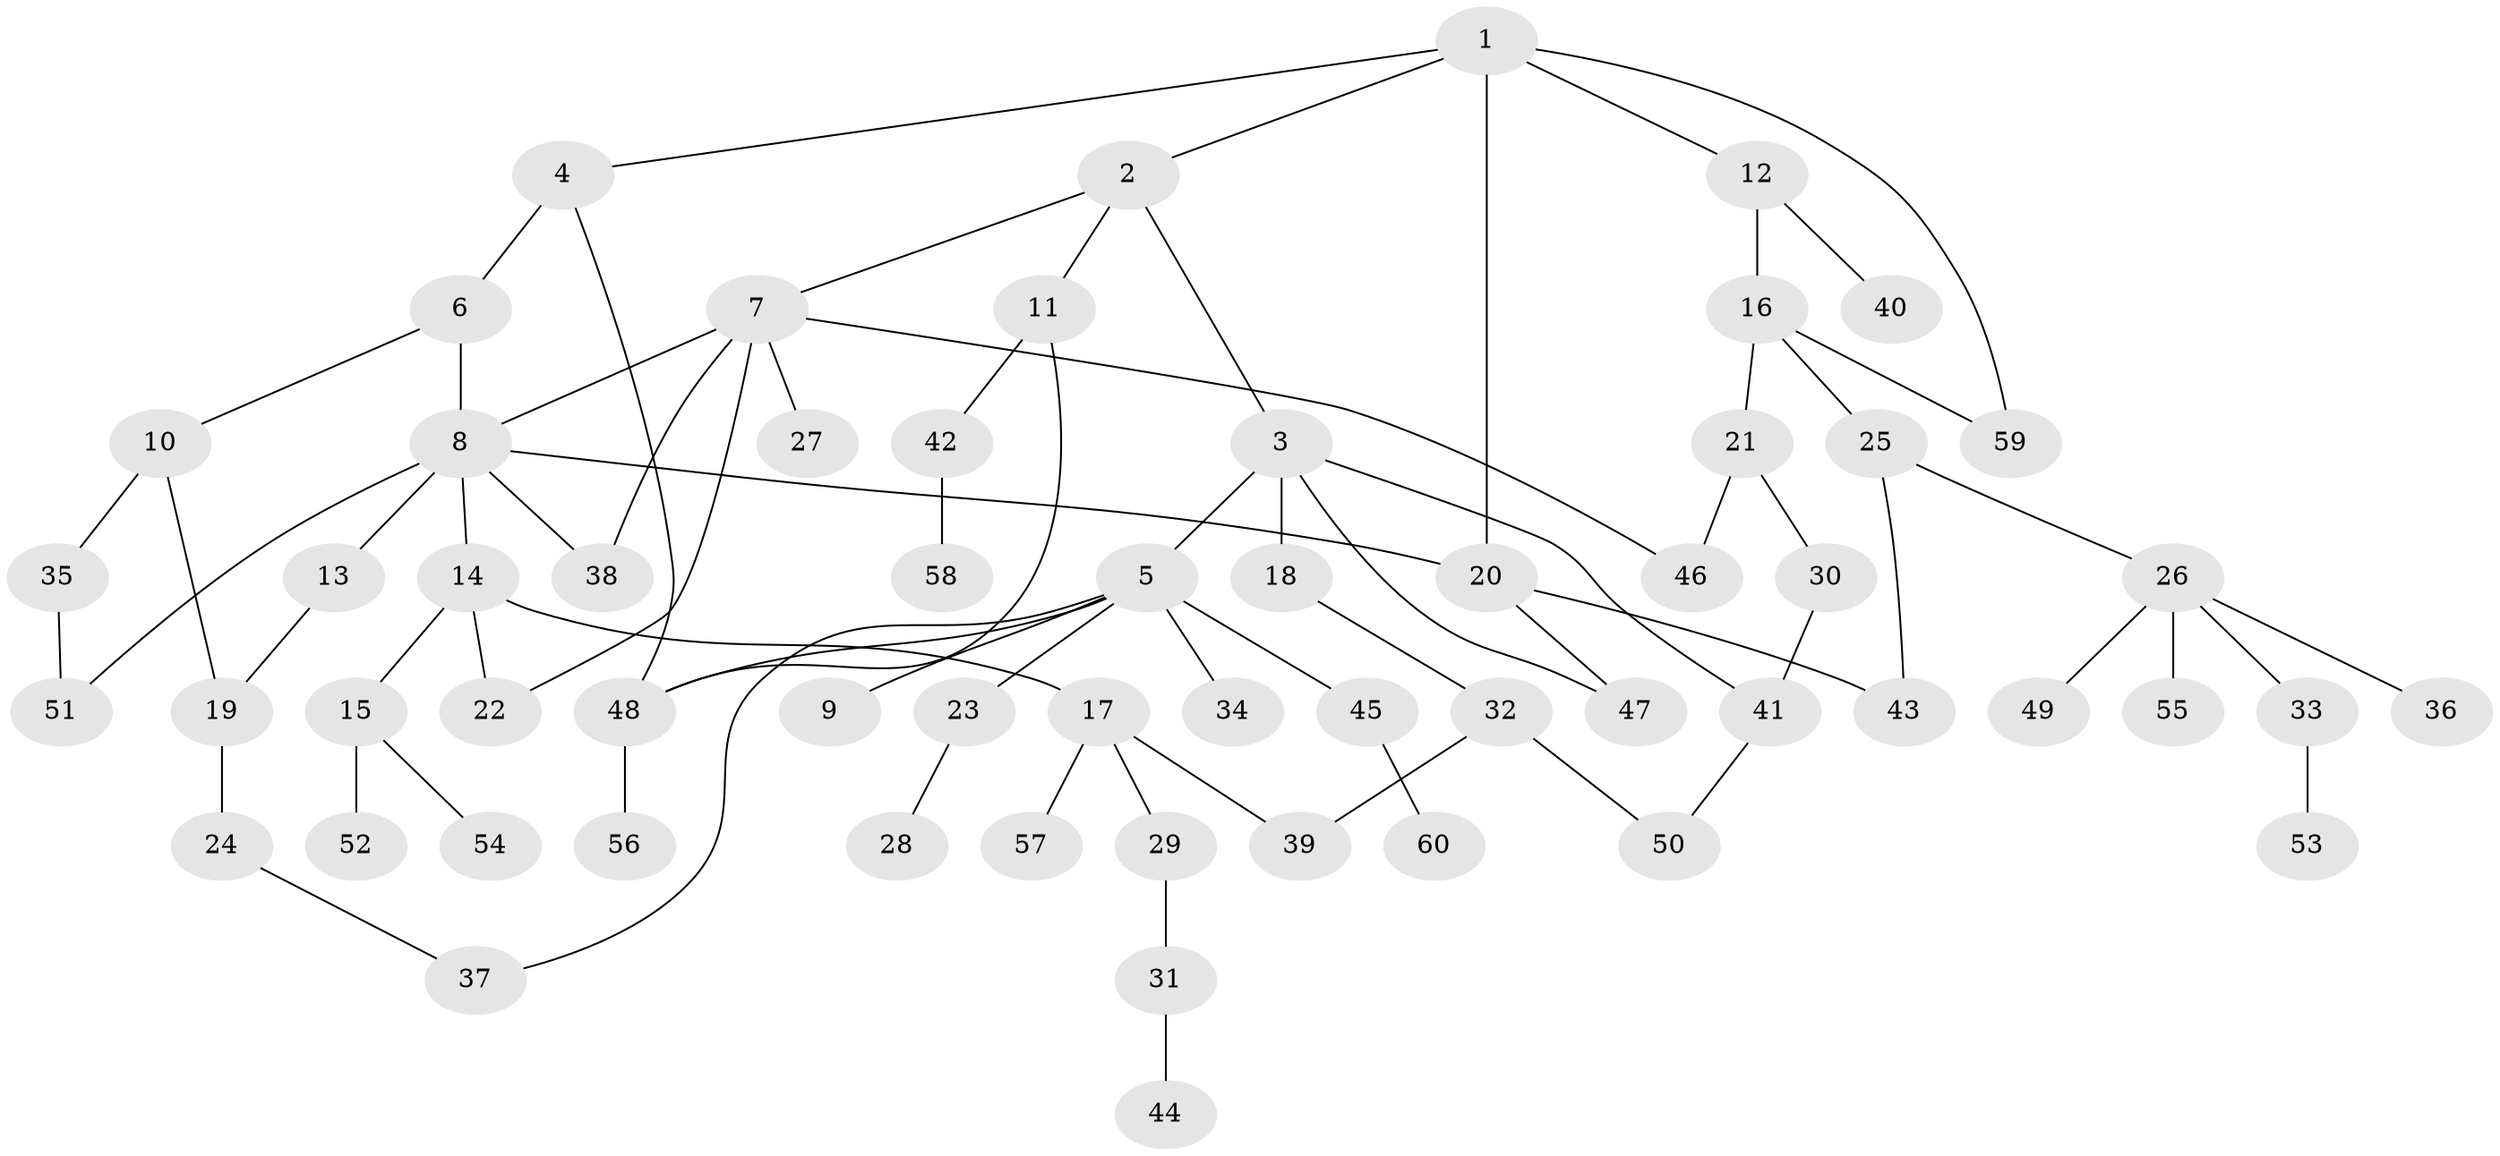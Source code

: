 // coarse degree distribution, {6: 0.075, 4: 0.05, 7: 0.025, 3: 0.2, 5: 0.05, 8: 0.025, 1: 0.325, 2: 0.25}
// Generated by graph-tools (version 1.1) at 2025/51/02/27/25 19:51:38]
// undirected, 60 vertices, 75 edges
graph export_dot {
graph [start="1"]
  node [color=gray90,style=filled];
  1;
  2;
  3;
  4;
  5;
  6;
  7;
  8;
  9;
  10;
  11;
  12;
  13;
  14;
  15;
  16;
  17;
  18;
  19;
  20;
  21;
  22;
  23;
  24;
  25;
  26;
  27;
  28;
  29;
  30;
  31;
  32;
  33;
  34;
  35;
  36;
  37;
  38;
  39;
  40;
  41;
  42;
  43;
  44;
  45;
  46;
  47;
  48;
  49;
  50;
  51;
  52;
  53;
  54;
  55;
  56;
  57;
  58;
  59;
  60;
  1 -- 2;
  1 -- 4;
  1 -- 12;
  1 -- 59;
  1 -- 20;
  2 -- 3;
  2 -- 7;
  2 -- 11;
  3 -- 5;
  3 -- 18;
  3 -- 41;
  3 -- 47;
  4 -- 6;
  4 -- 48;
  5 -- 9;
  5 -- 23;
  5 -- 34;
  5 -- 37;
  5 -- 45;
  5 -- 48;
  6 -- 10;
  6 -- 8;
  7 -- 8;
  7 -- 27;
  7 -- 22;
  7 -- 46;
  7 -- 38;
  8 -- 13;
  8 -- 14;
  8 -- 20;
  8 -- 38;
  8 -- 51;
  10 -- 35;
  10 -- 19;
  11 -- 42;
  11 -- 48;
  12 -- 16;
  12 -- 40;
  13 -- 19;
  14 -- 15;
  14 -- 17;
  14 -- 22;
  15 -- 52;
  15 -- 54;
  16 -- 21;
  16 -- 25;
  16 -- 59;
  17 -- 29;
  17 -- 57;
  17 -- 39;
  18 -- 32;
  19 -- 24;
  20 -- 43;
  20 -- 47;
  21 -- 30;
  21 -- 46;
  23 -- 28;
  24 -- 37;
  25 -- 26;
  25 -- 43;
  26 -- 33;
  26 -- 36;
  26 -- 49;
  26 -- 55;
  29 -- 31;
  30 -- 41;
  31 -- 44;
  32 -- 39;
  32 -- 50;
  33 -- 53;
  35 -- 51;
  41 -- 50;
  42 -- 58;
  45 -- 60;
  48 -- 56;
}

